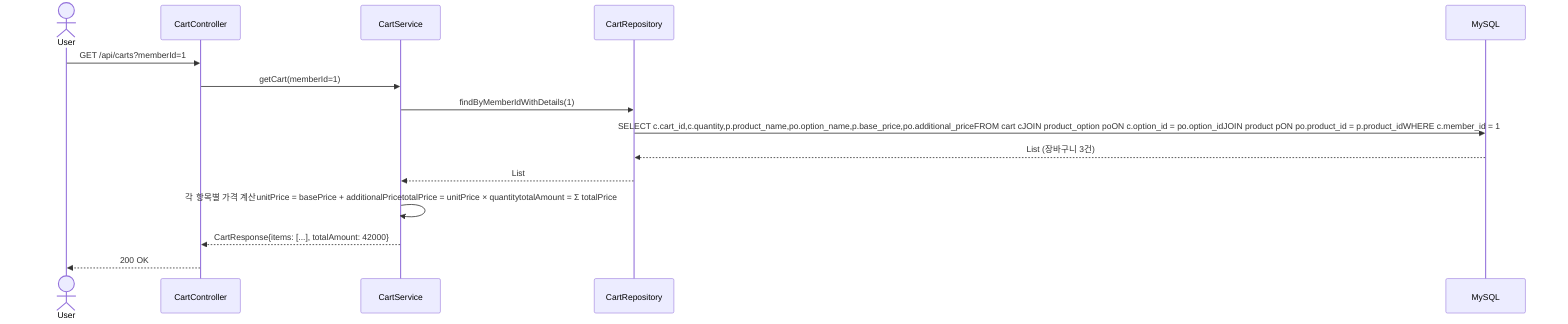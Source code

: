 sequenceDiagram
    actor User
    participant API as CartController
    participant Service as CartService
    participant Repo as CartRepository
    participant DB as MySQL

    User->>API: GET /api/carts?memberId=1
    API->>Service: getCart(memberId=1)

    Service->>Repo: findByMemberIdWithDetails(1)
    Repo->>DB: SELECT c.cart_id,c.quantity,p.product_name,po.option_name,p.base_price,po.additional_priceFROM cart cJOIN product_option poON c.option_id = po.option_idJOIN product pON po.product_id = p.product_idWHERE c.member_id = 1

    DB-->>Repo: List (장바구니 3건)
    Repo-->>Service: List

    Service->>Service: 각 항목별 가격 계산unitPrice = basePrice + additionalPricetotalPrice = unitPrice × quantitytotalAmount = Σ totalPrice

    Service-->>API: CartResponse{items: [...], totalAmount: 42000}
    API-->>User: 200 OK